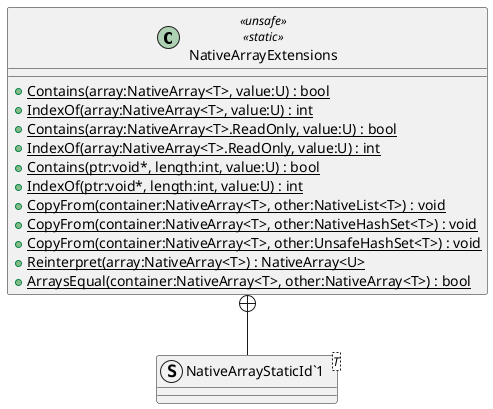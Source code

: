 @startuml
class NativeArrayExtensions <<unsafe>> <<static>> {
    + {static} Contains(array:NativeArray<T>, value:U) : bool
    + {static} IndexOf(array:NativeArray<T>, value:U) : int
    + {static} Contains(array:NativeArray<T>.ReadOnly, value:U) : bool
    + {static} IndexOf(array:NativeArray<T>.ReadOnly, value:U) : int
    + {static} Contains(ptr:void*, length:int, value:U) : bool
    + {static} IndexOf(ptr:void*, length:int, value:U) : int
    + {static} CopyFrom(container:NativeArray<T>, other:NativeList<T>) : void
    + {static} CopyFrom(container:NativeArray<T>, other:NativeHashSet<T>) : void
    + {static} CopyFrom(container:NativeArray<T>, other:UnsafeHashSet<T>) : void
    + {static} Reinterpret(array:NativeArray<T>) : NativeArray<U>
    + {static} ArraysEqual(container:NativeArray<T>, other:NativeArray<T>) : bool
}
struct "NativeArrayStaticId`1"<T> {
}
NativeArrayExtensions +-- "NativeArrayStaticId`1"
@enduml
